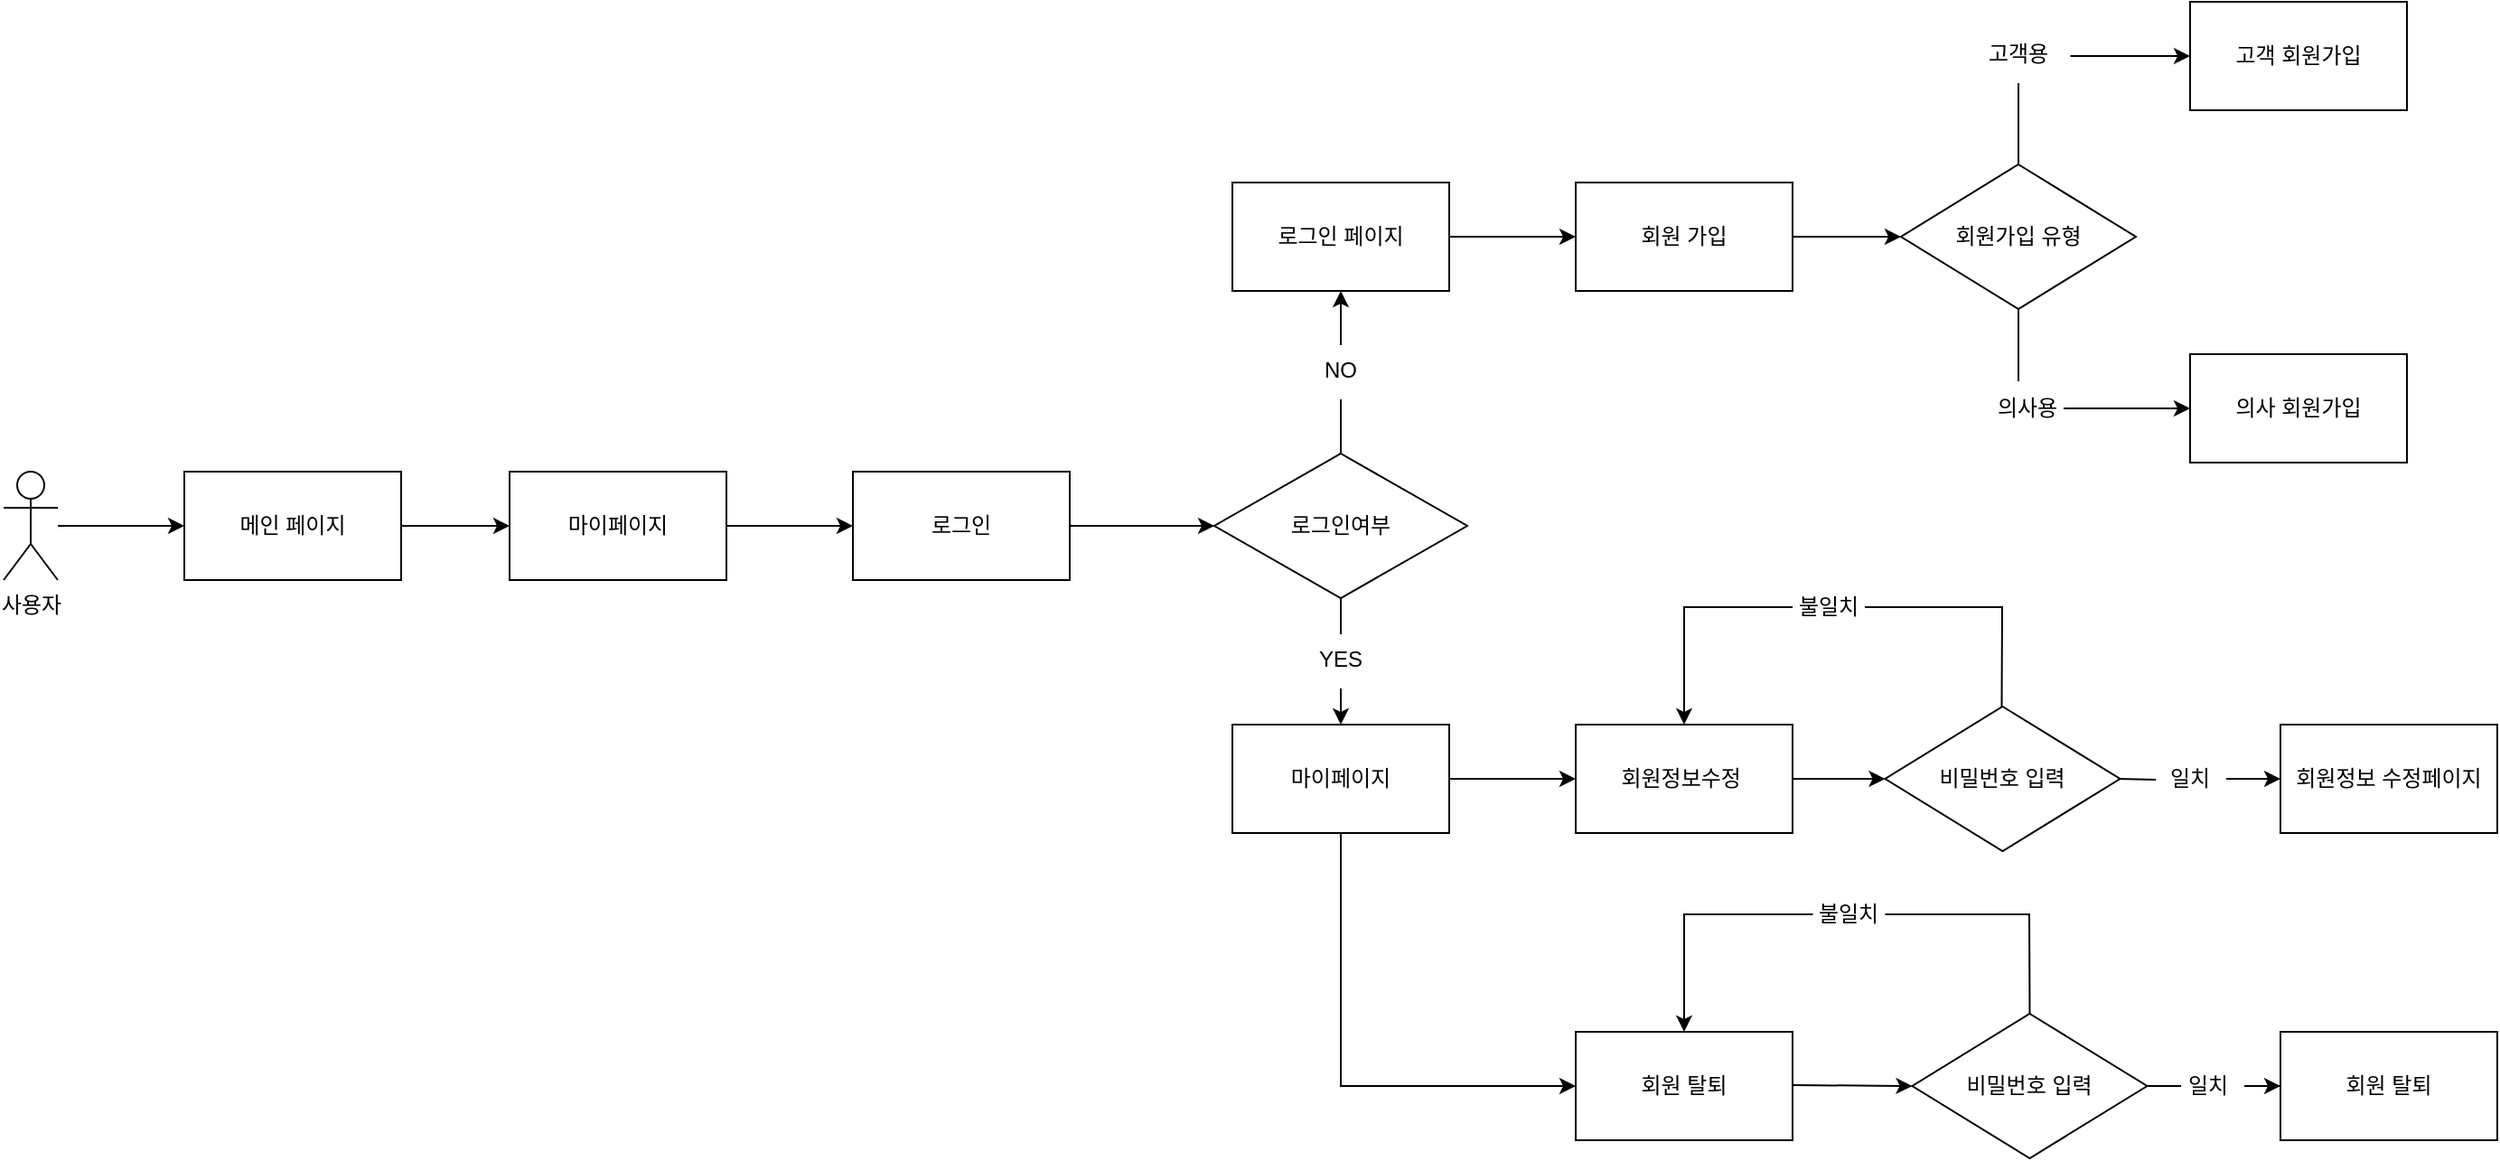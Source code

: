 <mxfile version="16.4.3" type="device"><diagram id="NkmUQ7rZ5SJUzymerwm0" name="Page-1"><mxGraphModel dx="1209" dy="781" grid="1" gridSize="10" guides="1" tooltips="1" connect="1" arrows="1" fold="1" page="1" pageScale="1" pageWidth="827" pageHeight="1169" math="0" shadow="0"><root><mxCell id="0"/><mxCell id="1" parent="0"/><mxCell id="_FiaC5Fi1K8tb7evjgdT-3" value="메인 페이지" style="rounded=0;whiteSpace=wrap;html=1;" parent="1" vertex="1"><mxGeometry x="240" y="300" width="120" height="60" as="geometry"/></mxCell><mxCell id="_FiaC5Fi1K8tb7evjgdT-5" value="" style="endArrow=classic;html=1;rounded=0;exitX=1;exitY=0.5;exitDx=0;exitDy=0;entryX=0;entryY=0.5;entryDx=0;entryDy=0;" parent="1" target="_FiaC5Fi1K8tb7evjgdT-3" edge="1"><mxGeometry width="50" height="50" relative="1" as="geometry"><mxPoint x="170" y="330" as="sourcePoint"/><mxPoint x="230" y="300" as="targetPoint"/></mxGeometry></mxCell><mxCell id="_FiaC5Fi1K8tb7evjgdT-12" value="" style="endArrow=classic;html=1;rounded=0;exitX=1;exitY=0.5;exitDx=0;exitDy=0;entryX=0;entryY=0.5;entryDx=0;entryDy=0;" parent="1" source="_FiaC5Fi1K8tb7evjgdT-3" edge="1"><mxGeometry width="50" height="50" relative="1" as="geometry"><mxPoint x="360" y="360" as="sourcePoint"/><mxPoint x="420" y="330" as="targetPoint"/></mxGeometry></mxCell><mxCell id="_FiaC5Fi1K8tb7evjgdT-13" value="마이페이지" style="rounded=0;whiteSpace=wrap;html=1;" parent="1" vertex="1"><mxGeometry x="420" y="300" width="120" height="60" as="geometry"/></mxCell><mxCell id="_FiaC5Fi1K8tb7evjgdT-16" value="로그인여부" style="rhombus;whiteSpace=wrap;html=1;" parent="1" vertex="1"><mxGeometry x="810" y="290" width="140" height="80" as="geometry"/></mxCell><mxCell id="_FiaC5Fi1K8tb7evjgdT-17" value="" style="endArrow=classic;html=1;rounded=0;exitX=1;exitY=0.5;exitDx=0;exitDy=0;" parent="1" source="_FiaC5Fi1K8tb7evjgdT-13" edge="1"><mxGeometry width="50" height="50" relative="1" as="geometry"><mxPoint x="540" y="350" as="sourcePoint"/><mxPoint x="610" y="330" as="targetPoint"/><Array as="points"/></mxGeometry></mxCell><mxCell id="_FiaC5Fi1K8tb7evjgdT-18" value="로그인" style="rounded=0;whiteSpace=wrap;html=1;" parent="1" vertex="1"><mxGeometry x="610" y="300" width="120" height="60" as="geometry"/></mxCell><mxCell id="_FiaC5Fi1K8tb7evjgdT-19" value="" style="endArrow=classic;html=1;rounded=0;exitX=1;exitY=0.5;exitDx=0;exitDy=0;entryX=0;entryY=0.5;entryDx=0;entryDy=0;" parent="1" source="_FiaC5Fi1K8tb7evjgdT-18" target="_FiaC5Fi1K8tb7evjgdT-16" edge="1"><mxGeometry width="50" height="50" relative="1" as="geometry"><mxPoint x="760" y="355" as="sourcePoint"/><mxPoint x="810" y="305" as="targetPoint"/></mxGeometry></mxCell><mxCell id="G-ajHhZz_KkqsBdkTNi1-1" value="" style="endArrow=classic;html=1;rounded=0;exitX=0.5;exitY=0;exitDx=0;exitDy=0;fontStyle=0;startArrow=none;entryX=0.5;entryY=1;entryDx=0;entryDy=0;" parent="1" source="G-ajHhZz_KkqsBdkTNi1-3" target="G-ajHhZz_KkqsBdkTNi1-2" edge="1"><mxGeometry width="50" height="50" relative="1" as="geometry"><mxPoint x="860" y="280" as="sourcePoint"/><mxPoint x="880" y="230" as="targetPoint"/><Array as="points"/></mxGeometry></mxCell><mxCell id="G-ajHhZz_KkqsBdkTNi1-8" value="" style="edgeStyle=orthogonalEdgeStyle;rounded=0;orthogonalLoop=1;jettySize=auto;html=1;" parent="1" source="G-ajHhZz_KkqsBdkTNi1-2" target="G-ajHhZz_KkqsBdkTNi1-5" edge="1"><mxGeometry relative="1" as="geometry"/></mxCell><mxCell id="G-ajHhZz_KkqsBdkTNi1-2" value="로그인 페이지" style="rounded=0;whiteSpace=wrap;html=1;" parent="1" vertex="1"><mxGeometry x="820" y="140" width="120" height="60" as="geometry"/></mxCell><mxCell id="G-ajHhZz_KkqsBdkTNi1-3" value="&lt;div&gt;&lt;span&gt;&lt;font face=&quot;helvetica&quot;&gt;NO&lt;/font&gt;&lt;/span&gt;&lt;/div&gt;" style="text;whiteSpace=wrap;html=1;align=center;" parent="1" vertex="1"><mxGeometry x="835" y="230" width="90" height="30" as="geometry"/></mxCell><mxCell id="G-ajHhZz_KkqsBdkTNi1-4" value="" style="endArrow=none;html=1;rounded=0;exitX=0.5;exitY=0;exitDx=0;exitDy=0;fontStyle=0" parent="1" source="_FiaC5Fi1K8tb7evjgdT-16" target="G-ajHhZz_KkqsBdkTNi1-3" edge="1"><mxGeometry width="50" height="50" relative="1" as="geometry"><mxPoint x="880" y="290" as="sourcePoint"/><mxPoint x="880" y="230" as="targetPoint"/><Array as="points"/></mxGeometry></mxCell><mxCell id="G-ajHhZz_KkqsBdkTNi1-18" value="" style="edgeStyle=orthogonalEdgeStyle;rounded=0;orthogonalLoop=1;jettySize=auto;html=1;" parent="1" source="G-ajHhZz_KkqsBdkTNi1-5" edge="1"><mxGeometry relative="1" as="geometry"><mxPoint x="1190" y="170" as="targetPoint"/></mxGeometry></mxCell><mxCell id="G-ajHhZz_KkqsBdkTNi1-5" value="회원 가입" style="rounded=0;whiteSpace=wrap;html=1;" parent="1" vertex="1"><mxGeometry x="1010" y="140" width="120" height="60" as="geometry"/></mxCell><mxCell id="G-ajHhZz_KkqsBdkTNi1-6" value="" style="endArrow=classic;html=1;rounded=0;exitX=0.5;exitY=1;exitDx=0;exitDy=0;startArrow=none;" parent="1" source="xRvyc1liOjzLoSFj1ylJ-14" edge="1"><mxGeometry width="50" height="50" relative="1" as="geometry"><mxPoint x="860" y="440" as="sourcePoint"/><mxPoint x="880" y="440" as="targetPoint"/></mxGeometry></mxCell><mxCell id="G-ajHhZz_KkqsBdkTNi1-11" value="" style="edgeStyle=orthogonalEdgeStyle;rounded=0;orthogonalLoop=1;jettySize=auto;html=1;" parent="1" source="G-ajHhZz_KkqsBdkTNi1-9" target="G-ajHhZz_KkqsBdkTNi1-10" edge="1"><mxGeometry relative="1" as="geometry"/></mxCell><mxCell id="xRvyc1liOjzLoSFj1ylJ-19" value="" style="edgeStyle=orthogonalEdgeStyle;rounded=0;orthogonalLoop=1;jettySize=auto;html=1;entryX=0;entryY=0.5;entryDx=0;entryDy=0;" parent="1" source="G-ajHhZz_KkqsBdkTNi1-9" target="xRvyc1liOjzLoSFj1ylJ-17" edge="1"><mxGeometry relative="1" as="geometry"><mxPoint x="880" y="580" as="targetPoint"/><Array as="points"><mxPoint x="880" y="640"/></Array></mxGeometry></mxCell><mxCell id="G-ajHhZz_KkqsBdkTNi1-9" value="마이페이지" style="rounded=0;whiteSpace=wrap;html=1;" parent="1" vertex="1"><mxGeometry x="820" y="440" width="120" height="60" as="geometry"/></mxCell><mxCell id="G-ajHhZz_KkqsBdkTNi1-14" value="" style="edgeStyle=orthogonalEdgeStyle;rounded=0;orthogonalLoop=1;jettySize=auto;html=1;entryX=0;entryY=0.5;entryDx=0;entryDy=0;" parent="1" source="G-ajHhZz_KkqsBdkTNi1-10" target="xRvyc1liOjzLoSFj1ylJ-5" edge="1"><mxGeometry relative="1" as="geometry"><mxPoint x="1190" y="470" as="targetPoint"/></mxGeometry></mxCell><mxCell id="G-ajHhZz_KkqsBdkTNi1-10" value="회원정보수정&amp;nbsp;" style="rounded=0;whiteSpace=wrap;html=1;" parent="1" vertex="1"><mxGeometry x="1010" y="440" width="120" height="60" as="geometry"/></mxCell><mxCell id="xRvyc1liOjzLoSFj1ylJ-2" value="" style="edgeStyle=orthogonalEdgeStyle;rounded=0;orthogonalLoop=1;jettySize=auto;html=1;startArrow=none;" parent="1" source="xRvyc1liOjzLoSFj1ylJ-8" target="mJ8IAiz8itCgSuFRcDZf-1" edge="1"><mxGeometry relative="1" as="geometry"><mxPoint x="1310" y="470" as="sourcePoint"/></mxGeometry></mxCell><mxCell id="G-ajHhZz_KkqsBdkTNi1-19" value="회원가입 유형" style="rhombus;whiteSpace=wrap;html=1;" parent="1" vertex="1"><mxGeometry x="1190" y="130" width="130" height="80" as="geometry"/></mxCell><mxCell id="G-ajHhZz_KkqsBdkTNi1-20" value="의사 회원가입" style="rounded=0;whiteSpace=wrap;html=1;" parent="1" vertex="1"><mxGeometry x="1350" y="235" width="120" height="60" as="geometry"/></mxCell><mxCell id="G-ajHhZz_KkqsBdkTNi1-23" value="고객 회원가입" style="rounded=0;whiteSpace=wrap;html=1;" parent="1" vertex="1"><mxGeometry x="1350" y="40" width="120" height="60" as="geometry"/></mxCell><mxCell id="G-ajHhZz_KkqsBdkTNi1-25" value="" style="edgeStyle=orthogonalEdgeStyle;rounded=0;orthogonalLoop=1;jettySize=auto;html=1;exitX=0.5;exitY=1;exitDx=0;exitDy=0;endArrow=none;" parent="1" source="G-ajHhZz_KkqsBdkTNi1-19" edge="1"><mxGeometry relative="1" as="geometry"><mxPoint x="1255" y="210" as="targetPoint"/><mxPoint x="1255" y="210" as="sourcePoint"/></mxGeometry></mxCell><mxCell id="G-ajHhZz_KkqsBdkTNi1-36" value="" style="edgeStyle=orthogonalEdgeStyle;rounded=0;orthogonalLoop=1;jettySize=auto;html=1;endArrow=none;" parent="1" source="G-ajHhZz_KkqsBdkTNi1-19" edge="1"><mxGeometry relative="1" as="geometry"><mxPoint x="1255" y="210" as="sourcePoint"/><mxPoint x="1255" y="250" as="targetPoint"/></mxGeometry></mxCell><mxCell id="G-ajHhZz_KkqsBdkTNi1-38" style="edgeStyle=orthogonalEdgeStyle;rounded=0;orthogonalLoop=1;jettySize=auto;html=1;entryX=0;entryY=0.5;entryDx=0;entryDy=0;" parent="1" source="G-ajHhZz_KkqsBdkTNi1-37" target="G-ajHhZz_KkqsBdkTNi1-20" edge="1"><mxGeometry relative="1" as="geometry"><mxPoint x="1255" y="300" as="targetPoint"/></mxGeometry></mxCell><mxCell id="G-ajHhZz_KkqsBdkTNi1-37" value="의사용" style="text;html=1;strokeColor=none;fillColor=none;align=center;verticalAlign=middle;whiteSpace=wrap;rounded=0;" parent="1" vertex="1"><mxGeometry x="1240" y="250" width="40" height="30" as="geometry"/></mxCell><mxCell id="m6AyLmZmZYg6jeCKzYYu-6" value="" style="edgeStyle=orthogonalEdgeStyle;rounded=0;orthogonalLoop=1;jettySize=auto;html=1;exitX=1;exitY=0.5;exitDx=0;exitDy=0;" parent="1" source="G-ajHhZz_KkqsBdkTNi1-27" target="G-ajHhZz_KkqsBdkTNi1-23" edge="1"><mxGeometry relative="1" as="geometry"/></mxCell><mxCell id="G-ajHhZz_KkqsBdkTNi1-27" value="&lt;font face=&quot;helvetica&quot;&gt;고객용&lt;/font&gt;" style="text;whiteSpace=wrap;html=1;align=center;" parent="1" vertex="1"><mxGeometry x="1226.25" y="55" width="57.5" height="30" as="geometry"/></mxCell><mxCell id="m6AyLmZmZYg6jeCKzYYu-2" value="" style="edgeStyle=orthogonalEdgeStyle;rounded=0;orthogonalLoop=1;jettySize=auto;html=1;exitX=0.5;exitY=0;exitDx=0;exitDy=0;entryX=0.5;entryY=1;entryDx=0;entryDy=0;endArrow=none;" parent="1" source="G-ajHhZz_KkqsBdkTNi1-19" target="G-ajHhZz_KkqsBdkTNi1-27" edge="1"><mxGeometry relative="1" as="geometry"><mxPoint x="1330" y="70" as="targetPoint"/><mxPoint x="1255" y="130" as="sourcePoint"/></mxGeometry></mxCell><mxCell id="mJ8IAiz8itCgSuFRcDZf-1" value="회원정보 수정페이지" style="rounded=0;whiteSpace=wrap;html=1;" parent="1" vertex="1"><mxGeometry x="1400" y="440" width="120" height="60" as="geometry"/></mxCell><mxCell id="xRvyc1liOjzLoSFj1ylJ-5" value="비밀번호 입력" style="rhombus;whiteSpace=wrap;html=1;" parent="1" vertex="1"><mxGeometry x="1181.25" y="430" width="130" height="80" as="geometry"/></mxCell><mxCell id="xRvyc1liOjzLoSFj1ylJ-8" value="일치" style="text;html=1;strokeColor=none;fillColor=none;align=center;verticalAlign=middle;whiteSpace=wrap;rounded=0;" parent="1" vertex="1"><mxGeometry x="1330" y="455" width="40" height="30" as="geometry"/></mxCell><mxCell id="xRvyc1liOjzLoSFj1ylJ-9" value="" style="edgeStyle=orthogonalEdgeStyle;rounded=0;orthogonalLoop=1;jettySize=auto;html=1;endArrow=none;" parent="1" target="xRvyc1liOjzLoSFj1ylJ-8" edge="1"><mxGeometry relative="1" as="geometry"><mxPoint x="1310" y="470" as="sourcePoint"/><mxPoint x="1370" y="470" as="targetPoint"/></mxGeometry></mxCell><mxCell id="xRvyc1liOjzLoSFj1ylJ-11" value="불일치" style="text;html=1;strokeColor=none;fillColor=none;align=center;verticalAlign=middle;whiteSpace=wrap;rounded=0;" parent="1" vertex="1"><mxGeometry x="1130" y="360" width="40" height="30" as="geometry"/></mxCell><mxCell id="xRvyc1liOjzLoSFj1ylJ-13" value="" style="endArrow=classic;html=1;rounded=0;exitX=0;exitY=0.5;exitDx=0;exitDy=0;entryX=0.5;entryY=0;entryDx=0;entryDy=0;" parent="1" source="xRvyc1liOjzLoSFj1ylJ-11" edge="1" target="G-ajHhZz_KkqsBdkTNi1-10"><mxGeometry width="50" height="50" relative="1" as="geometry"><mxPoint x="1090" y="390" as="sourcePoint"/><mxPoint x="1150" y="470" as="targetPoint"/><Array as="points"><mxPoint x="1070" y="375"/></Array></mxGeometry></mxCell><mxCell id="xRvyc1liOjzLoSFj1ylJ-14" value="&lt;font face=&quot;helvetica&quot;&gt;YES&lt;/font&gt;" style="text;whiteSpace=wrap;html=1;align=center;" parent="1" vertex="1"><mxGeometry x="860" y="390" width="40" height="30" as="geometry"/></mxCell><mxCell id="xRvyc1liOjzLoSFj1ylJ-15" value="" style="endArrow=none;html=1;rounded=0;exitX=0.5;exitY=1;exitDx=0;exitDy=0;" parent="1" source="_FiaC5Fi1K8tb7evjgdT-16" target="xRvyc1liOjzLoSFj1ylJ-14" edge="1"><mxGeometry width="50" height="50" relative="1" as="geometry"><mxPoint x="880" y="370" as="sourcePoint"/><mxPoint x="880" y="440" as="targetPoint"/></mxGeometry></mxCell><mxCell id="xRvyc1liOjzLoSFj1ylJ-17" value="회원 탈퇴" style="rounded=0;whiteSpace=wrap;html=1;" parent="1" vertex="1"><mxGeometry x="1010" y="610" width="120" height="60" as="geometry"/></mxCell><mxCell id="xRvyc1liOjzLoSFj1ylJ-22" value="비밀번호 입력" style="rhombus;whiteSpace=wrap;html=1;" parent="1" vertex="1"><mxGeometry x="1196.25" y="600" width="130" height="80" as="geometry"/></mxCell><mxCell id="xRvyc1liOjzLoSFj1ylJ-23" value="" style="edgeStyle=orthogonalEdgeStyle;rounded=0;orthogonalLoop=1;jettySize=auto;html=1;endArrow=none;" parent="1" edge="1"><mxGeometry relative="1" as="geometry"><mxPoint x="1325" y="640" as="sourcePoint"/><mxPoint x="1345" y="640" as="targetPoint"/></mxGeometry></mxCell><mxCell id="xRvyc1liOjzLoSFj1ylJ-24" value="불일치" style="text;html=1;strokeColor=none;fillColor=none;align=center;verticalAlign=middle;whiteSpace=wrap;rounded=0;" parent="1" vertex="1"><mxGeometry x="1141.25" y="530" width="40" height="30" as="geometry"/></mxCell><mxCell id="xRvyc1liOjzLoSFj1ylJ-25" value="" style="endArrow=classic;html=1;rounded=0;exitX=0;exitY=0.5;exitDx=0;exitDy=0;entryX=0.5;entryY=0;entryDx=0;entryDy=0;" parent="1" source="xRvyc1liOjzLoSFj1ylJ-24" edge="1" target="xRvyc1liOjzLoSFj1ylJ-17"><mxGeometry width="50" height="50" relative="1" as="geometry"><mxPoint x="1105" y="560" as="sourcePoint"/><mxPoint x="1165" y="640" as="targetPoint"/><Array as="points"><mxPoint x="1070" y="545"/></Array></mxGeometry></mxCell><mxCell id="xRvyc1liOjzLoSFj1ylJ-26" value="" style="edgeStyle=orthogonalEdgeStyle;rounded=0;orthogonalLoop=1;jettySize=auto;html=1;entryX=0;entryY=0.5;entryDx=0;entryDy=0;" parent="1" target="xRvyc1liOjzLoSFj1ylJ-22" edge="1"><mxGeometry relative="1" as="geometry"><mxPoint x="1130" y="639.5" as="sourcePoint"/><mxPoint x="1181.25" y="639.5" as="targetPoint"/><Array as="points"/></mxGeometry></mxCell><mxCell id="xRvyc1liOjzLoSFj1ylJ-27" value="" style="edgeStyle=orthogonalEdgeStyle;rounded=0;orthogonalLoop=1;jettySize=auto;html=1;startArrow=none;" parent="1" source="xRvyc1liOjzLoSFj1ylJ-29" target="xRvyc1liOjzLoSFj1ylJ-28" edge="1"><mxGeometry relative="1" as="geometry"><mxPoint x="1330" y="640" as="sourcePoint"/></mxGeometry></mxCell><mxCell id="xRvyc1liOjzLoSFj1ylJ-28" value="회원 탈퇴" style="rounded=0;whiteSpace=wrap;html=1;" parent="1" vertex="1"><mxGeometry x="1400" y="610" width="120" height="60" as="geometry"/></mxCell><mxCell id="xRvyc1liOjzLoSFj1ylJ-29" value="일치" style="text;html=1;strokeColor=none;fillColor=none;align=center;verticalAlign=middle;whiteSpace=wrap;rounded=0;" parent="1" vertex="1"><mxGeometry x="1340" y="625" width="40" height="30" as="geometry"/></mxCell><mxCell id="2ZZ6JjlY_iys-xCluN4u-2" value="" style="endArrow=none;html=1;rounded=0;exitX=0.5;exitY=0;exitDx=0;exitDy=0;entryX=1;entryY=0.5;entryDx=0;entryDy=0;" edge="1" parent="1" source="xRvyc1liOjzLoSFj1ylJ-22" target="xRvyc1liOjzLoSFj1ylJ-24"><mxGeometry width="50" height="50" relative="1" as="geometry"><mxPoint x="1196.25" y="610" as="sourcePoint"/><mxPoint x="1246.25" y="560" as="targetPoint"/><Array as="points"><mxPoint x="1261" y="545"/></Array></mxGeometry></mxCell><mxCell id="2ZZ6JjlY_iys-xCluN4u-4" value="" style="endArrow=none;html=1;rounded=0;exitX=0.5;exitY=0;exitDx=0;exitDy=0;entryX=1;entryY=0.5;entryDx=0;entryDy=0;" edge="1" parent="1" target="xRvyc1liOjzLoSFj1ylJ-11"><mxGeometry width="50" height="50" relative="1" as="geometry"><mxPoint x="1245.75" y="430" as="sourcePoint"/><mxPoint x="1246" y="370" as="targetPoint"/><Array as="points"><mxPoint x="1246" y="375"/></Array></mxGeometry></mxCell><mxCell id="2ZZ6JjlY_iys-xCluN4u-14" value="사용자" style="shape=umlActor;verticalLabelPosition=bottom;verticalAlign=top;html=1;outlineConnect=0;" vertex="1" parent="1"><mxGeometry x="140" y="300" width="30" height="60" as="geometry"/></mxCell></root></mxGraphModel></diagram></mxfile>